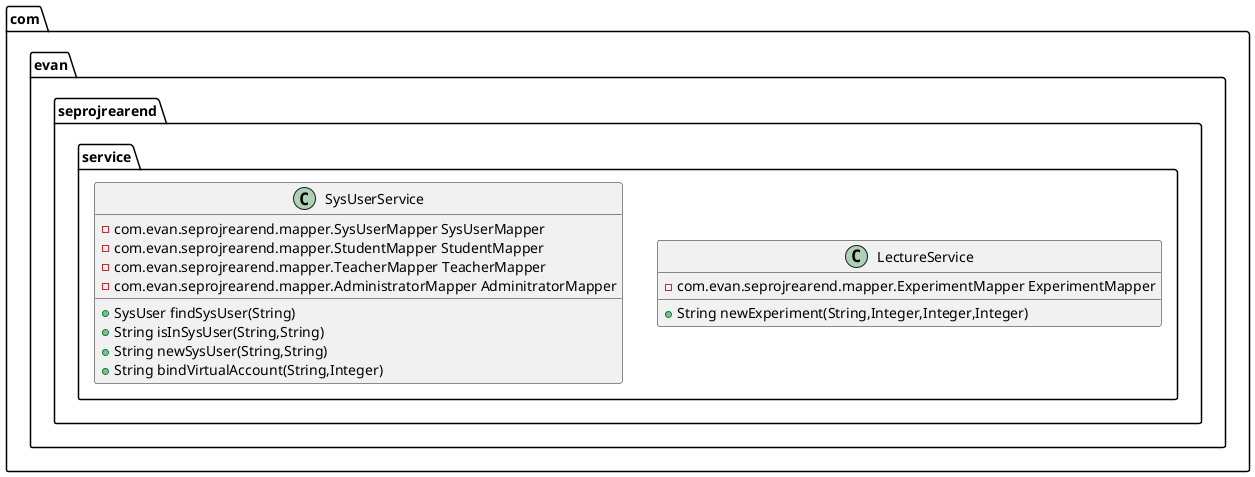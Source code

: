 @startuml
class com.evan.seprojrearend.service.LectureService {
- com.evan.seprojrearend.mapper.ExperimentMapper ExperimentMapper
+ String newExperiment(String,Integer,Integer,Integer)
}
class com.evan.seprojrearend.service.SysUserService {
- com.evan.seprojrearend.mapper.SysUserMapper SysUserMapper
- com.evan.seprojrearend.mapper.StudentMapper StudentMapper
- com.evan.seprojrearend.mapper.TeacherMapper TeacherMapper
- com.evan.seprojrearend.mapper.AdministratorMapper AdminitratorMapper
+ SysUser findSysUser(String)
+ String isInSysUser(String,String)
+ String newSysUser(String,String)
+ String bindVirtualAccount(String,Integer)
}
@enduml